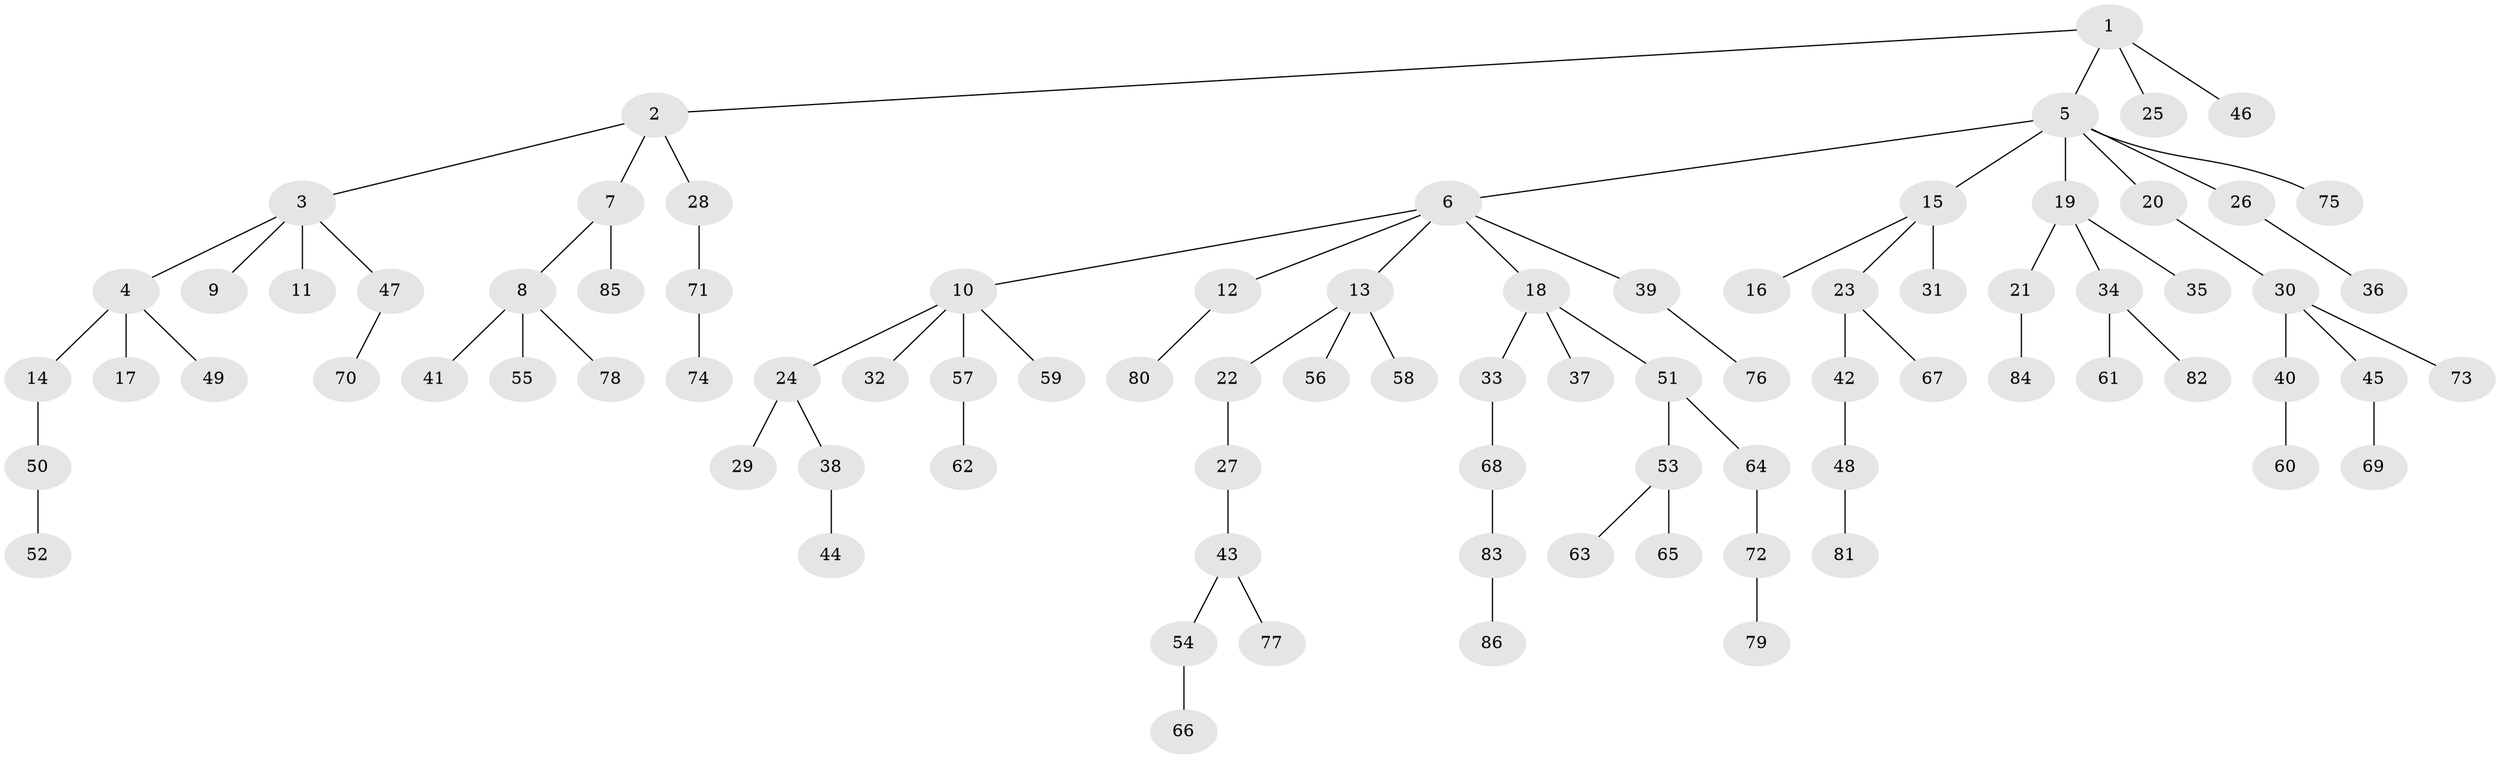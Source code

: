 // original degree distribution, {5: 0.035211267605633804, 6: 0.014084507042253521, 4: 0.056338028169014086, 8: 0.007042253521126761, 7: 0.007042253521126761, 1: 0.4788732394366197, 3: 0.11267605633802817, 2: 0.2887323943661972}
// Generated by graph-tools (version 1.1) at 2025/51/03/04/25 22:51:57]
// undirected, 86 vertices, 85 edges
graph export_dot {
  node [color=gray90,style=filled];
  1;
  2;
  3;
  4;
  5;
  6;
  7;
  8;
  9;
  10;
  11;
  12;
  13;
  14;
  15;
  16;
  17;
  18;
  19;
  20;
  21;
  22;
  23;
  24;
  25;
  26;
  27;
  28;
  29;
  30;
  31;
  32;
  33;
  34;
  35;
  36;
  37;
  38;
  39;
  40;
  41;
  42;
  43;
  44;
  45;
  46;
  47;
  48;
  49;
  50;
  51;
  52;
  53;
  54;
  55;
  56;
  57;
  58;
  59;
  60;
  61;
  62;
  63;
  64;
  65;
  66;
  67;
  68;
  69;
  70;
  71;
  72;
  73;
  74;
  75;
  76;
  77;
  78;
  79;
  80;
  81;
  82;
  83;
  84;
  85;
  86;
  1 -- 2 [weight=1.0];
  1 -- 5 [weight=1.0];
  1 -- 25 [weight=1.0];
  1 -- 46 [weight=1.0];
  2 -- 3 [weight=1.0];
  2 -- 7 [weight=1.0];
  2 -- 28 [weight=1.0];
  3 -- 4 [weight=1.0];
  3 -- 9 [weight=1.0];
  3 -- 11 [weight=1.0];
  3 -- 47 [weight=1.0];
  4 -- 14 [weight=1.0];
  4 -- 17 [weight=1.0];
  4 -- 49 [weight=1.0];
  5 -- 6 [weight=1.0];
  5 -- 15 [weight=1.0];
  5 -- 19 [weight=1.0];
  5 -- 20 [weight=1.0];
  5 -- 26 [weight=1.0];
  5 -- 75 [weight=1.0];
  6 -- 10 [weight=1.0];
  6 -- 12 [weight=1.0];
  6 -- 13 [weight=1.0];
  6 -- 18 [weight=1.0];
  6 -- 39 [weight=1.0];
  7 -- 8 [weight=1.0];
  7 -- 85 [weight=1.0];
  8 -- 41 [weight=1.0];
  8 -- 55 [weight=1.0];
  8 -- 78 [weight=1.0];
  10 -- 24 [weight=1.0];
  10 -- 32 [weight=1.0];
  10 -- 57 [weight=1.0];
  10 -- 59 [weight=1.0];
  12 -- 80 [weight=1.0];
  13 -- 22 [weight=1.0];
  13 -- 56 [weight=1.0];
  13 -- 58 [weight=1.0];
  14 -- 50 [weight=1.0];
  15 -- 16 [weight=1.0];
  15 -- 23 [weight=1.0];
  15 -- 31 [weight=3.0];
  18 -- 33 [weight=1.0];
  18 -- 37 [weight=1.0];
  18 -- 51 [weight=1.0];
  19 -- 21 [weight=1.0];
  19 -- 34 [weight=1.0];
  19 -- 35 [weight=1.0];
  20 -- 30 [weight=1.0];
  21 -- 84 [weight=1.0];
  22 -- 27 [weight=1.0];
  23 -- 42 [weight=1.0];
  23 -- 67 [weight=1.0];
  24 -- 29 [weight=1.0];
  24 -- 38 [weight=1.0];
  26 -- 36 [weight=1.0];
  27 -- 43 [weight=1.0];
  28 -- 71 [weight=1.0];
  30 -- 40 [weight=1.0];
  30 -- 45 [weight=1.0];
  30 -- 73 [weight=1.0];
  33 -- 68 [weight=1.0];
  34 -- 61 [weight=1.0];
  34 -- 82 [weight=1.0];
  38 -- 44 [weight=1.0];
  39 -- 76 [weight=1.0];
  40 -- 60 [weight=1.0];
  42 -- 48 [weight=1.0];
  43 -- 54 [weight=1.0];
  43 -- 77 [weight=1.0];
  45 -- 69 [weight=2.0];
  47 -- 70 [weight=1.0];
  48 -- 81 [weight=1.0];
  50 -- 52 [weight=1.0];
  51 -- 53 [weight=1.0];
  51 -- 64 [weight=1.0];
  53 -- 63 [weight=1.0];
  53 -- 65 [weight=1.0];
  54 -- 66 [weight=1.0];
  57 -- 62 [weight=1.0];
  64 -- 72 [weight=1.0];
  68 -- 83 [weight=1.0];
  71 -- 74 [weight=1.0];
  72 -- 79 [weight=1.0];
  83 -- 86 [weight=1.0];
}
